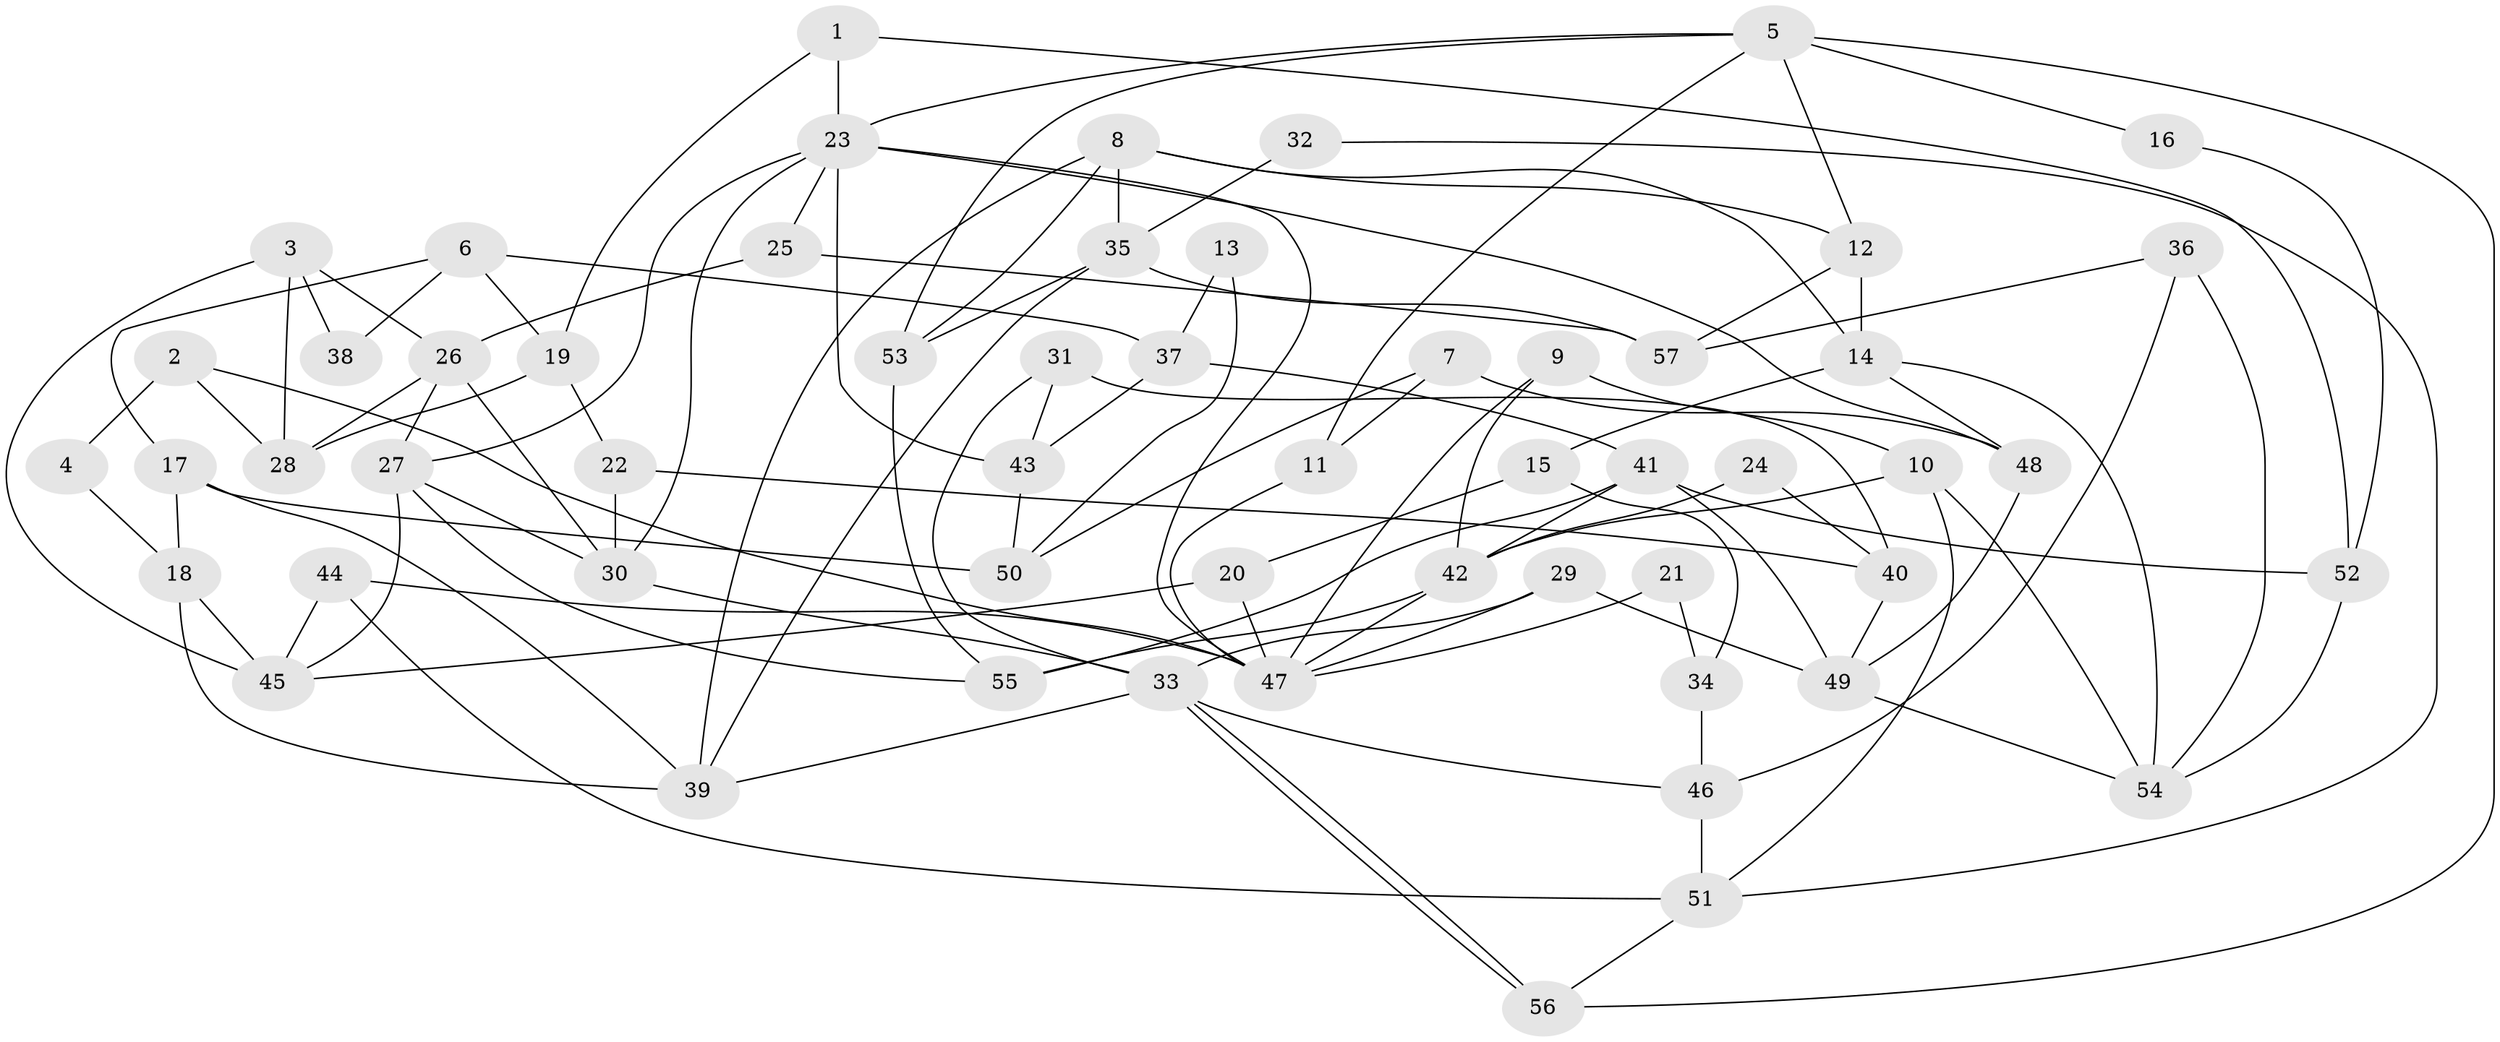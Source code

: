 // Generated by graph-tools (version 1.1) at 2025/50/03/09/25 03:50:12]
// undirected, 57 vertices, 114 edges
graph export_dot {
graph [start="1"]
  node [color=gray90,style=filled];
  1;
  2;
  3;
  4;
  5;
  6;
  7;
  8;
  9;
  10;
  11;
  12;
  13;
  14;
  15;
  16;
  17;
  18;
  19;
  20;
  21;
  22;
  23;
  24;
  25;
  26;
  27;
  28;
  29;
  30;
  31;
  32;
  33;
  34;
  35;
  36;
  37;
  38;
  39;
  40;
  41;
  42;
  43;
  44;
  45;
  46;
  47;
  48;
  49;
  50;
  51;
  52;
  53;
  54;
  55;
  56;
  57;
  1 -- 23;
  1 -- 52;
  1 -- 19;
  2 -- 47;
  2 -- 28;
  2 -- 4;
  3 -- 45;
  3 -- 28;
  3 -- 26;
  3 -- 38;
  4 -- 18;
  5 -- 23;
  5 -- 53;
  5 -- 11;
  5 -- 12;
  5 -- 16;
  5 -- 56;
  6 -- 37;
  6 -- 19;
  6 -- 17;
  6 -- 38;
  7 -- 48;
  7 -- 11;
  7 -- 50;
  8 -- 14;
  8 -- 35;
  8 -- 12;
  8 -- 39;
  8 -- 53;
  9 -- 47;
  9 -- 42;
  9 -- 10;
  10 -- 42;
  10 -- 51;
  10 -- 54;
  11 -- 47;
  12 -- 14;
  12 -- 57;
  13 -- 50;
  13 -- 37;
  14 -- 54;
  14 -- 15;
  14 -- 48;
  15 -- 20;
  15 -- 34;
  16 -- 52;
  17 -- 39;
  17 -- 18;
  17 -- 50;
  18 -- 39;
  18 -- 45;
  19 -- 22;
  19 -- 28;
  20 -- 45;
  20 -- 47;
  21 -- 34;
  21 -- 47;
  22 -- 30;
  22 -- 40;
  23 -- 27;
  23 -- 25;
  23 -- 30;
  23 -- 43;
  23 -- 47;
  23 -- 48;
  24 -- 42;
  24 -- 40;
  25 -- 26;
  25 -- 57;
  26 -- 30;
  26 -- 27;
  26 -- 28;
  27 -- 55;
  27 -- 30;
  27 -- 45;
  29 -- 47;
  29 -- 33;
  29 -- 49;
  30 -- 33;
  31 -- 33;
  31 -- 43;
  31 -- 40;
  32 -- 35;
  32 -- 51;
  33 -- 56;
  33 -- 56;
  33 -- 39;
  33 -- 46;
  34 -- 46;
  35 -- 57;
  35 -- 39;
  35 -- 53;
  36 -- 54;
  36 -- 46;
  36 -- 57;
  37 -- 43;
  37 -- 41;
  40 -- 49;
  41 -- 55;
  41 -- 49;
  41 -- 42;
  41 -- 52;
  42 -- 47;
  42 -- 55;
  43 -- 50;
  44 -- 51;
  44 -- 45;
  44 -- 47;
  46 -- 51;
  48 -- 49;
  49 -- 54;
  51 -- 56;
  52 -- 54;
  53 -- 55;
}
